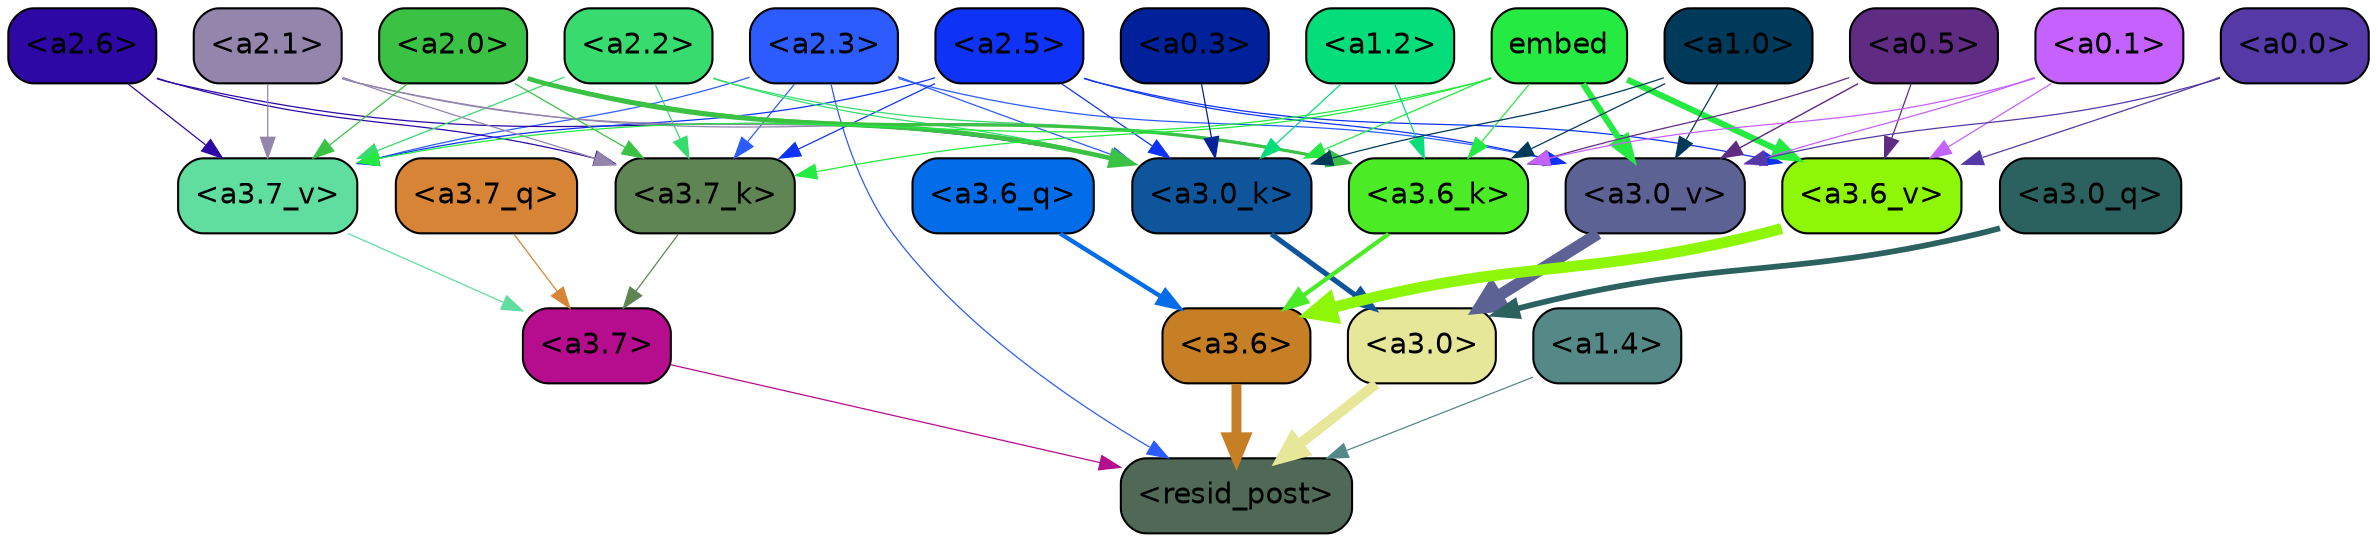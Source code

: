 strict digraph "" {
	graph [bgcolor=transparent,
		layout=dot,
		overlap=false,
		splines=true
	];
	"<a3.7>"	[color=black,
		fillcolor="#b60c8e",
		fontname=Helvetica,
		shape=box,
		style="filled, rounded"];
	"<resid_post>"	[color=black,
		fillcolor="#4f6956",
		fontname=Helvetica,
		shape=box,
		style="filled, rounded"];
	"<a3.7>" -> "<resid_post>"	[color="#b60c8e",
		penwidth=0.6];
	"<a3.6>"	[color=black,
		fillcolor="#c67f24",
		fontname=Helvetica,
		shape=box,
		style="filled, rounded"];
	"<a3.6>" -> "<resid_post>"	[color="#c67f24",
		penwidth=4.753257989883423];
	"<a3.0>"	[color=black,
		fillcolor="#e7e799",
		fontname=Helvetica,
		shape=box,
		style="filled, rounded"];
	"<a3.0>" -> "<resid_post>"	[color="#e7e799",
		penwidth=4.90053927898407];
	"<a2.3>"	[color=black,
		fillcolor="#2c5cfd",
		fontname=Helvetica,
		shape=box,
		style="filled, rounded"];
	"<a2.3>" -> "<resid_post>"	[color="#2c5cfd",
		penwidth=0.6];
	"<a3.7_k>"	[color=black,
		fillcolor="#5f8554",
		fontname=Helvetica,
		shape=box,
		style="filled, rounded"];
	"<a2.3>" -> "<a3.7_k>"	[color="#2c5cfd",
		penwidth=0.6];
	"<a3.0_k>"	[color=black,
		fillcolor="#0f559c",
		fontname=Helvetica,
		shape=box,
		style="filled, rounded"];
	"<a2.3>" -> "<a3.0_k>"	[color="#2c5cfd",
		penwidth=0.6];
	"<a3.7_v>"	[color=black,
		fillcolor="#60dea0",
		fontname=Helvetica,
		shape=box,
		style="filled, rounded"];
	"<a2.3>" -> "<a3.7_v>"	[color="#2c5cfd",
		penwidth=0.6];
	"<a3.0_v>"	[color=black,
		fillcolor="#5d6295",
		fontname=Helvetica,
		shape=box,
		style="filled, rounded"];
	"<a2.3>" -> "<a3.0_v>"	[color="#2c5cfd",
		penwidth=0.6];
	"<a1.4>"	[color=black,
		fillcolor="#558988",
		fontname=Helvetica,
		shape=box,
		style="filled, rounded"];
	"<a1.4>" -> "<resid_post>"	[color="#558988",
		penwidth=0.6];
	"<a3.7_q>"	[color=black,
		fillcolor="#d88436",
		fontname=Helvetica,
		shape=box,
		style="filled, rounded"];
	"<a3.7_q>" -> "<a3.7>"	[color="#d88436",
		penwidth=0.6];
	"<a3.6_q>"	[color=black,
		fillcolor="#036ce8",
		fontname=Helvetica,
		shape=box,
		style="filled, rounded"];
	"<a3.6_q>" -> "<a3.6>"	[color="#036ce8",
		penwidth=2.091020345687866];
	"<a3.0_q>"	[color=black,
		fillcolor="#2b615f",
		fontname=Helvetica,
		shape=box,
		style="filled, rounded"];
	"<a3.0_q>" -> "<a3.0>"	[color="#2b615f",
		penwidth=2.7421876192092896];
	"<a3.7_k>" -> "<a3.7>"	[color="#5f8554",
		penwidth=0.6];
	"<a3.6_k>"	[color=black,
		fillcolor="#4bec26",
		fontname=Helvetica,
		shape=box,
		style="filled, rounded"];
	"<a3.6_k>" -> "<a3.6>"	[color="#4bec26",
		penwidth=2.048597991466522];
	"<a3.0_k>" -> "<a3.0>"	[color="#0f559c",
		penwidth=2.476402521133423];
	"<a3.7_v>" -> "<a3.7>"	[color="#60dea0",
		penwidth=0.6];
	"<a3.6_v>"	[color=black,
		fillcolor="#8ef707",
		fontname=Helvetica,
		shape=box,
		style="filled, rounded"];
	"<a3.6_v>" -> "<a3.6>"	[color="#8ef707",
		penwidth=5.2550448179244995];
	"<a3.0_v>" -> "<a3.0>"	[color="#5d6295",
		penwidth=5.652270674705505];
	"<a2.6>"	[color=black,
		fillcolor="#2d08a4",
		fontname=Helvetica,
		shape=box,
		style="filled, rounded"];
	"<a2.6>" -> "<a3.7_k>"	[color="#2d08a4",
		penwidth=0.6];
	"<a2.6>" -> "<a3.0_k>"	[color="#2d08a4",
		penwidth=0.6];
	"<a2.6>" -> "<a3.7_v>"	[color="#2d08a4",
		penwidth=0.6];
	"<a2.5>"	[color=black,
		fillcolor="#0e33f6",
		fontname=Helvetica,
		shape=box,
		style="filled, rounded"];
	"<a2.5>" -> "<a3.7_k>"	[color="#0e33f6",
		penwidth=0.6];
	"<a2.5>" -> "<a3.0_k>"	[color="#0e33f6",
		penwidth=0.6];
	"<a2.5>" -> "<a3.7_v>"	[color="#0e33f6",
		penwidth=0.6];
	"<a2.5>" -> "<a3.6_v>"	[color="#0e33f6",
		penwidth=0.6];
	"<a2.5>" -> "<a3.0_v>"	[color="#0e33f6",
		penwidth=0.6];
	"<a2.2>"	[color=black,
		fillcolor="#38db6e",
		fontname=Helvetica,
		shape=box,
		style="filled, rounded"];
	"<a2.2>" -> "<a3.7_k>"	[color="#38db6e",
		penwidth=0.6];
	"<a2.2>" -> "<a3.6_k>"	[color="#38db6e",
		penwidth=0.6];
	"<a2.2>" -> "<a3.0_k>"	[color="#38db6e",
		penwidth=0.6];
	"<a2.2>" -> "<a3.7_v>"	[color="#38db6e",
		penwidth=0.6];
	"<a2.1>"	[color=black,
		fillcolor="#9385ac",
		fontname=Helvetica,
		shape=box,
		style="filled, rounded"];
	"<a2.1>" -> "<a3.7_k>"	[color="#9385ac",
		penwidth=0.6];
	"<a2.1>" -> "<a3.6_k>"	[color="#9385ac",
		penwidth=0.6];
	"<a2.1>" -> "<a3.0_k>"	[color="#9385ac",
		penwidth=0.6];
	"<a2.1>" -> "<a3.7_v>"	[color="#9385ac",
		penwidth=0.6];
	"<a2.0>"	[color=black,
		fillcolor="#3bc244",
		fontname=Helvetica,
		shape=box,
		style="filled, rounded"];
	"<a2.0>" -> "<a3.7_k>"	[color="#3bc244",
		penwidth=0.6];
	"<a2.0>" -> "<a3.6_k>"	[color="#3bc244",
		penwidth=1.5290023684501648];
	"<a2.0>" -> "<a3.0_k>"	[color="#3bc244",
		penwidth=2.2551413774490356];
	"<a2.0>" -> "<a3.7_v>"	[color="#3bc244",
		penwidth=0.6];
	embed	[color=black,
		fillcolor="#24ea41",
		fontname=Helvetica,
		shape=box,
		style="filled, rounded"];
	embed -> "<a3.7_k>"	[color="#24ea41",
		penwidth=0.6];
	embed -> "<a3.6_k>"	[color="#24ea41",
		penwidth=0.6];
	embed -> "<a3.0_k>"	[color="#24ea41",
		penwidth=0.6];
	embed -> "<a3.7_v>"	[color="#24ea41",
		penwidth=0.6];
	embed -> "<a3.6_v>"	[color="#24ea41",
		penwidth=2.9556376338005066];
	embed -> "<a3.0_v>"	[color="#24ea41",
		penwidth=2.972973108291626];
	"<a1.2>"	[color=black,
		fillcolor="#05dd7b",
		fontname=Helvetica,
		shape=box,
		style="filled, rounded"];
	"<a1.2>" -> "<a3.6_k>"	[color="#05dd7b",
		penwidth=0.6];
	"<a1.2>" -> "<a3.0_k>"	[color="#05dd7b",
		penwidth=0.6];
	"<a1.0>"	[color=black,
		fillcolor="#003a5b",
		fontname=Helvetica,
		shape=box,
		style="filled, rounded"];
	"<a1.0>" -> "<a3.6_k>"	[color="#003a5b",
		penwidth=0.6];
	"<a1.0>" -> "<a3.0_k>"	[color="#003a5b",
		penwidth=0.6];
	"<a1.0>" -> "<a3.0_v>"	[color="#003a5b",
		penwidth=0.6];
	"<a0.5>"	[color=black,
		fillcolor="#5f2b83",
		fontname=Helvetica,
		shape=box,
		style="filled, rounded"];
	"<a0.5>" -> "<a3.6_k>"	[color="#5f2b83",
		penwidth=0.6];
	"<a0.5>" -> "<a3.6_v>"	[color="#5f2b83",
		penwidth=0.6];
	"<a0.5>" -> "<a3.0_v>"	[color="#5f2b83",
		penwidth=0.6790935099124908];
	"<a0.1>"	[color=black,
		fillcolor="#c562fe",
		fontname=Helvetica,
		shape=box,
		style="filled, rounded"];
	"<a0.1>" -> "<a3.6_k>"	[color="#c562fe",
		penwidth=0.6];
	"<a0.1>" -> "<a3.6_v>"	[color="#c562fe",
		penwidth=0.6];
	"<a0.1>" -> "<a3.0_v>"	[color="#c562fe",
		penwidth=0.6];
	"<a0.3>"	[color=black,
		fillcolor="#00219a",
		fontname=Helvetica,
		shape=box,
		style="filled, rounded"];
	"<a0.3>" -> "<a3.0_k>"	[color="#00219a",
		penwidth=0.6];
	"<a0.0>"	[color=black,
		fillcolor="#5539a6",
		fontname=Helvetica,
		shape=box,
		style="filled, rounded"];
	"<a0.0>" -> "<a3.6_v>"	[color="#5539a6",
		penwidth=0.6];
	"<a0.0>" -> "<a3.0_v>"	[color="#5539a6",
		penwidth=0.6];
}
